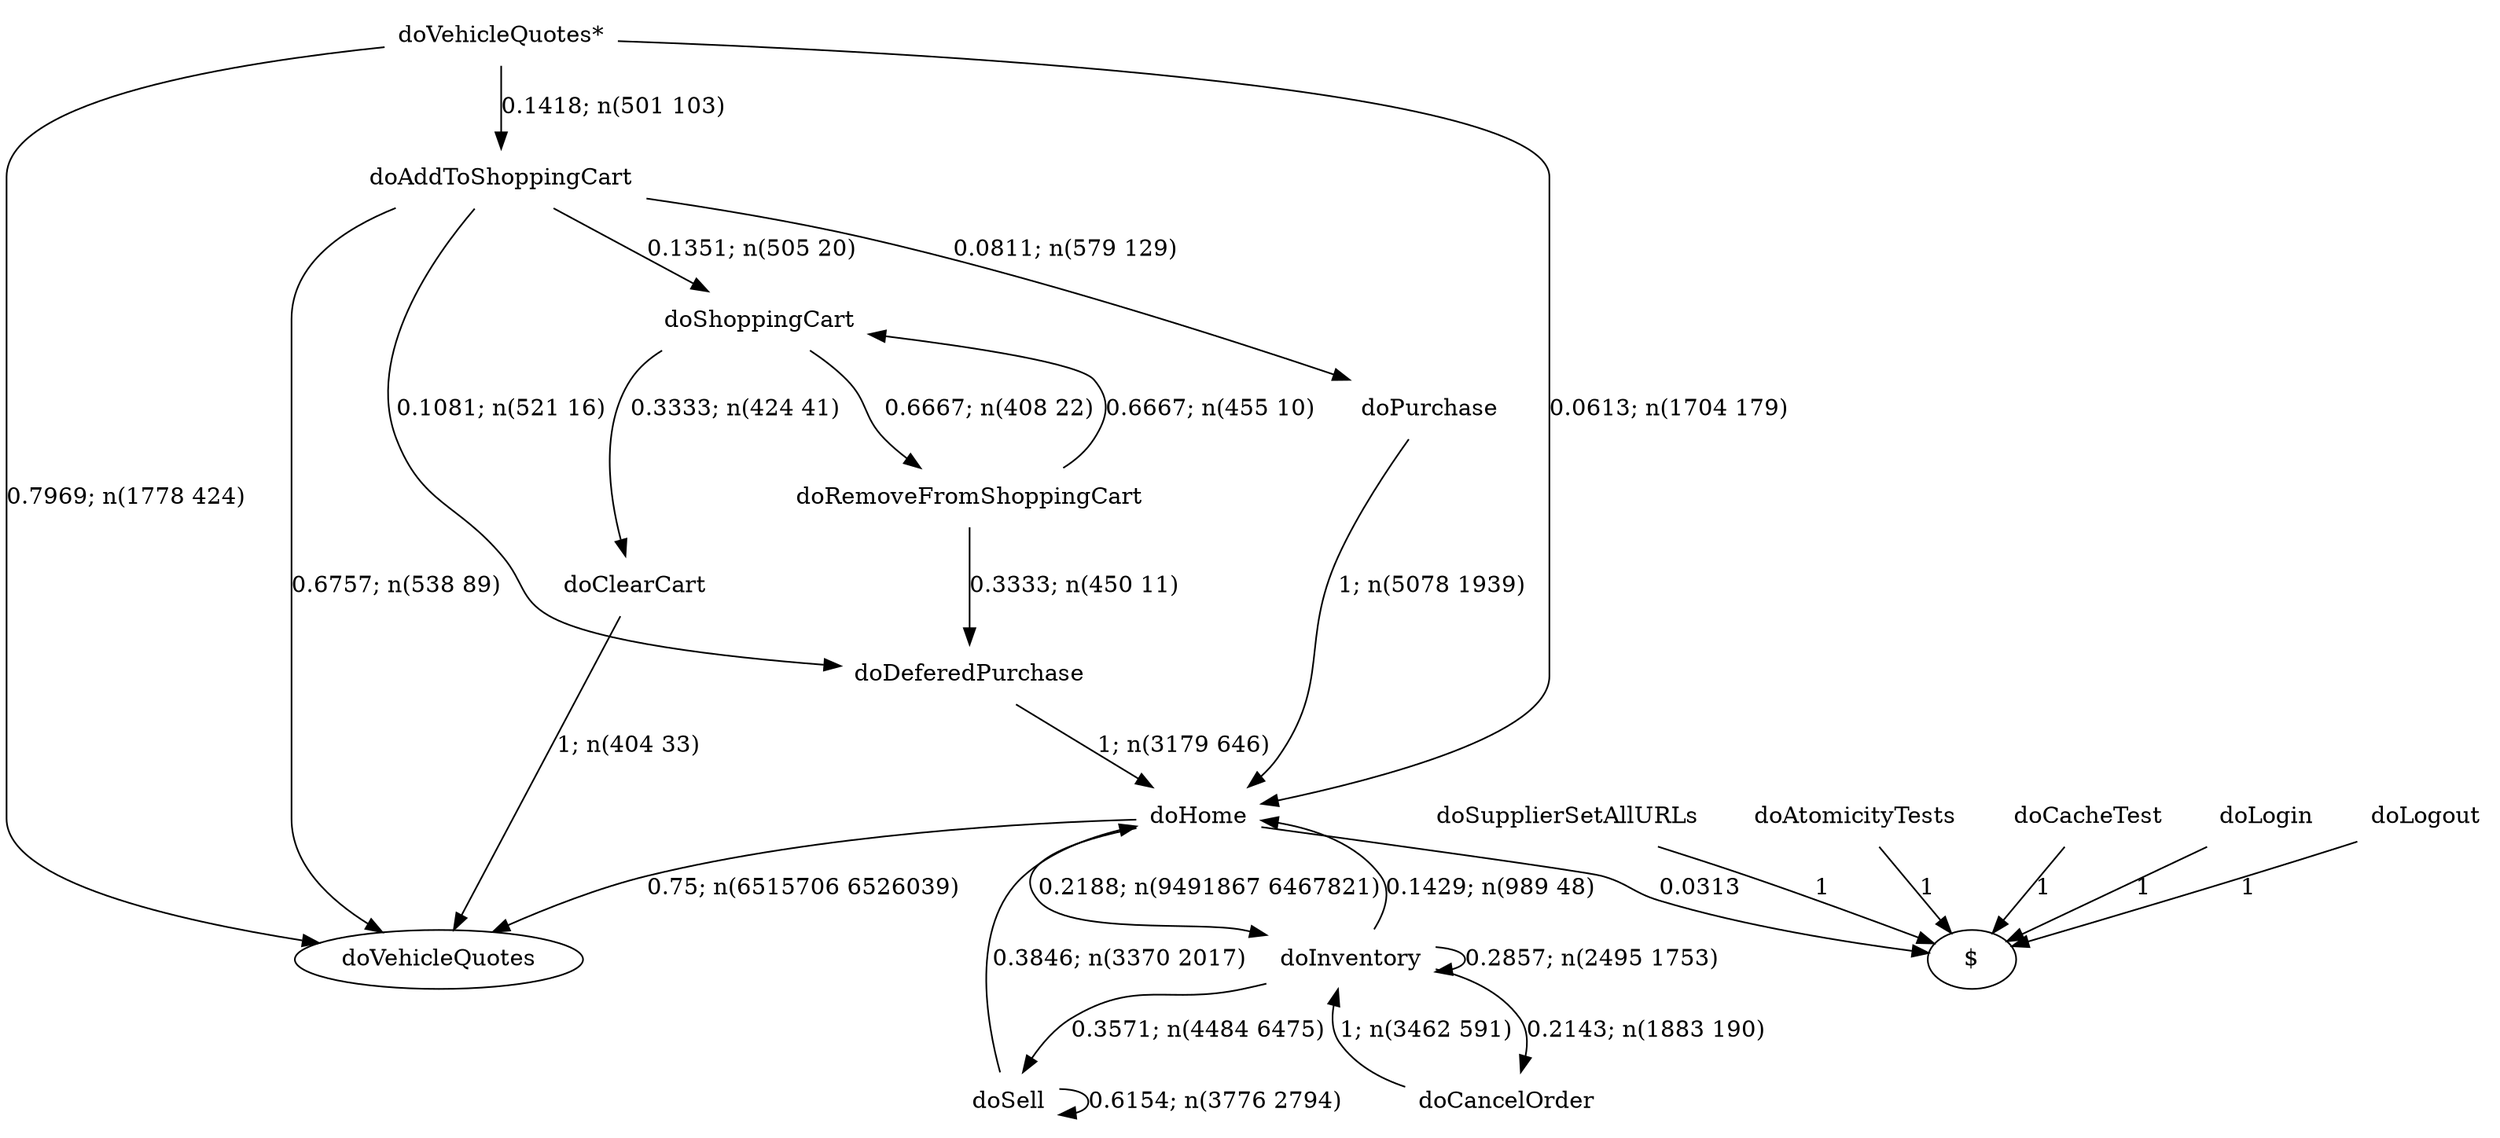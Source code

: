 digraph G {"doVehicleQuotes*" [label="doVehicleQuotes*",shape=none];"doSupplierSetAllURLs" [label="doSupplierSetAllURLs",shape=none];"doAtomicityTests" [label="doAtomicityTests",shape=none];"doCacheTest" [label="doCacheTest",shape=none];"doLogin" [label="doLogin",shape=none];"doAddToShoppingCart" [label="doAddToShoppingCart",shape=none];"doDeferedPurchase" [label="doDeferedPurchase",shape=none];"doHome" [label="doHome",shape=none];"doShoppingCart" [label="doShoppingCart",shape=none];"doClearCart" [label="doClearCart",shape=none];"doPurchase" [label="doPurchase",shape=none];"doInventory" [label="doInventory",shape=none];"doSell" [label="doSell",shape=none];"doLogout" [label="doLogout",shape=none];"doCancelOrder" [label="doCancelOrder",shape=none];"doRemoveFromShoppingCart" [label="doRemoveFromShoppingCart",shape=none];"doVehicleQuotes*"->"doVehicleQuotes" [style=solid,label="0.7969; n(1778 424)"];"doVehicleQuotes*"->"doAddToShoppingCart" [style=solid,label="0.1418; n(501 103)"];"doVehicleQuotes*"->"doHome" [style=solid,label="0.0613; n(1704 179)"];"doSupplierSetAllURLs"->"$" [style=solid,label="1"];"doAtomicityTests"->"$" [style=solid,label="1"];"doCacheTest"->"$" [style=solid,label="1"];"doLogin"->"$" [style=solid,label="1"];"doAddToShoppingCart"->"doVehicleQuotes" [style=solid,label="0.6757; n(538 89)"];"doAddToShoppingCart"->"doDeferedPurchase" [style=solid,label="0.1081; n(521 16)"];"doAddToShoppingCart"->"doShoppingCart" [style=solid,label="0.1351; n(505 20)"];"doAddToShoppingCart"->"doPurchase" [style=solid,label="0.0811; n(579 129)"];"doDeferedPurchase"->"doHome" [style=solid,label="1; n(3179 646)"];"doHome"->"doVehicleQuotes" [style=solid,label="0.75; n(6515706 6526039)"];"doHome"->"doInventory" [style=solid,label="0.2188; n(9491867 6467821)"];"doHome"->"$" [style=solid,label="0.0313"];"doShoppingCart"->"doClearCart" [style=solid,label="0.3333; n(424 41)"];"doShoppingCart"->"doRemoveFromShoppingCart" [style=solid,label="0.6667; n(408 22)"];"doClearCart"->"doVehicleQuotes" [style=solid,label="1; n(404 33)"];"doPurchase"->"doHome" [style=solid,label="1; n(5078 1939)"];"doInventory"->"doHome" [style=solid,label="0.1429; n(989 48)"];"doInventory"->"doInventory" [style=solid,label="0.2857; n(2495 1753)"];"doInventory"->"doSell" [style=solid,label="0.3571; n(4484 6475)"];"doInventory"->"doCancelOrder" [style=solid,label="0.2143; n(1883 190)"];"doSell"->"doHome" [style=solid,label="0.3846; n(3370 2017)"];"doSell"->"doSell" [style=solid,label="0.6154; n(3776 2794)"];"doLogout"->"$" [style=solid,label="1"];"doCancelOrder"->"doInventory" [style=solid,label="1; n(3462 591)"];"doRemoveFromShoppingCart"->"doDeferedPurchase" [style=solid,label="0.3333; n(450 11)"];"doRemoveFromShoppingCart"->"doShoppingCart" [style=solid,label="0.6667; n(455 10)"];}